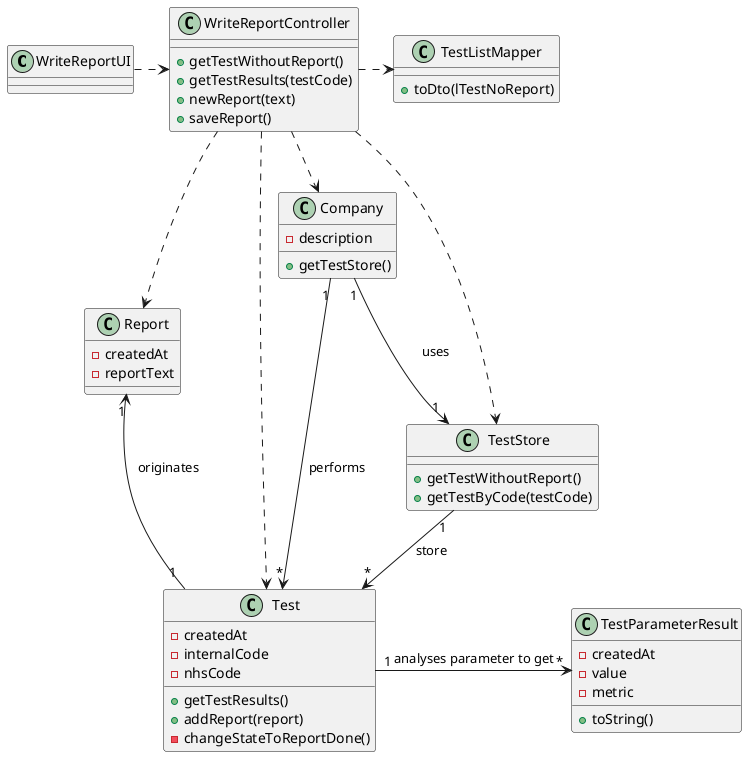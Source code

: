 @startuml

class WriteReportUI {
}

class WriteReportController {
    +getTestWithoutReport()
    +getTestResults(testCode)
    +newReport(text)
    +saveReport()
}

class Company {
    -description
    +getTestStore()
}

class TestStore {
    +getTestWithoutReport()
    +getTestByCode(testCode)
}

class TestListMapper {
    +toDto(lTestNoReport)
}

class Test {
    -createdAt
    -internalCode
    -nhsCode
    +getTestResults()
    +addReport(report)
    -changeStateToReportDone()
}

class TestParameterResult {
    -createdAt
    -value
    -metric
    +toString()
}

class Report {
    -createdAt
    -reportText
}

WriteReportUI .right.> WriteReportController
WriteReportController ..> Company
WriteReportController ..> TestStore
WriteReportController .right.> TestListMapper
WriteReportController ..> Test
WriteReportController ..> Report
Company"1" --> "*"Test : "performs"
Company"1" --> "1"TestStore : "uses"
TestStore"1" --> "*"Test : "store"
Test"1" -left-> "1"Report : "originates"
Test"1" -right-> "*"TestParameterResult : "analyses parameter to get"

@enduml
